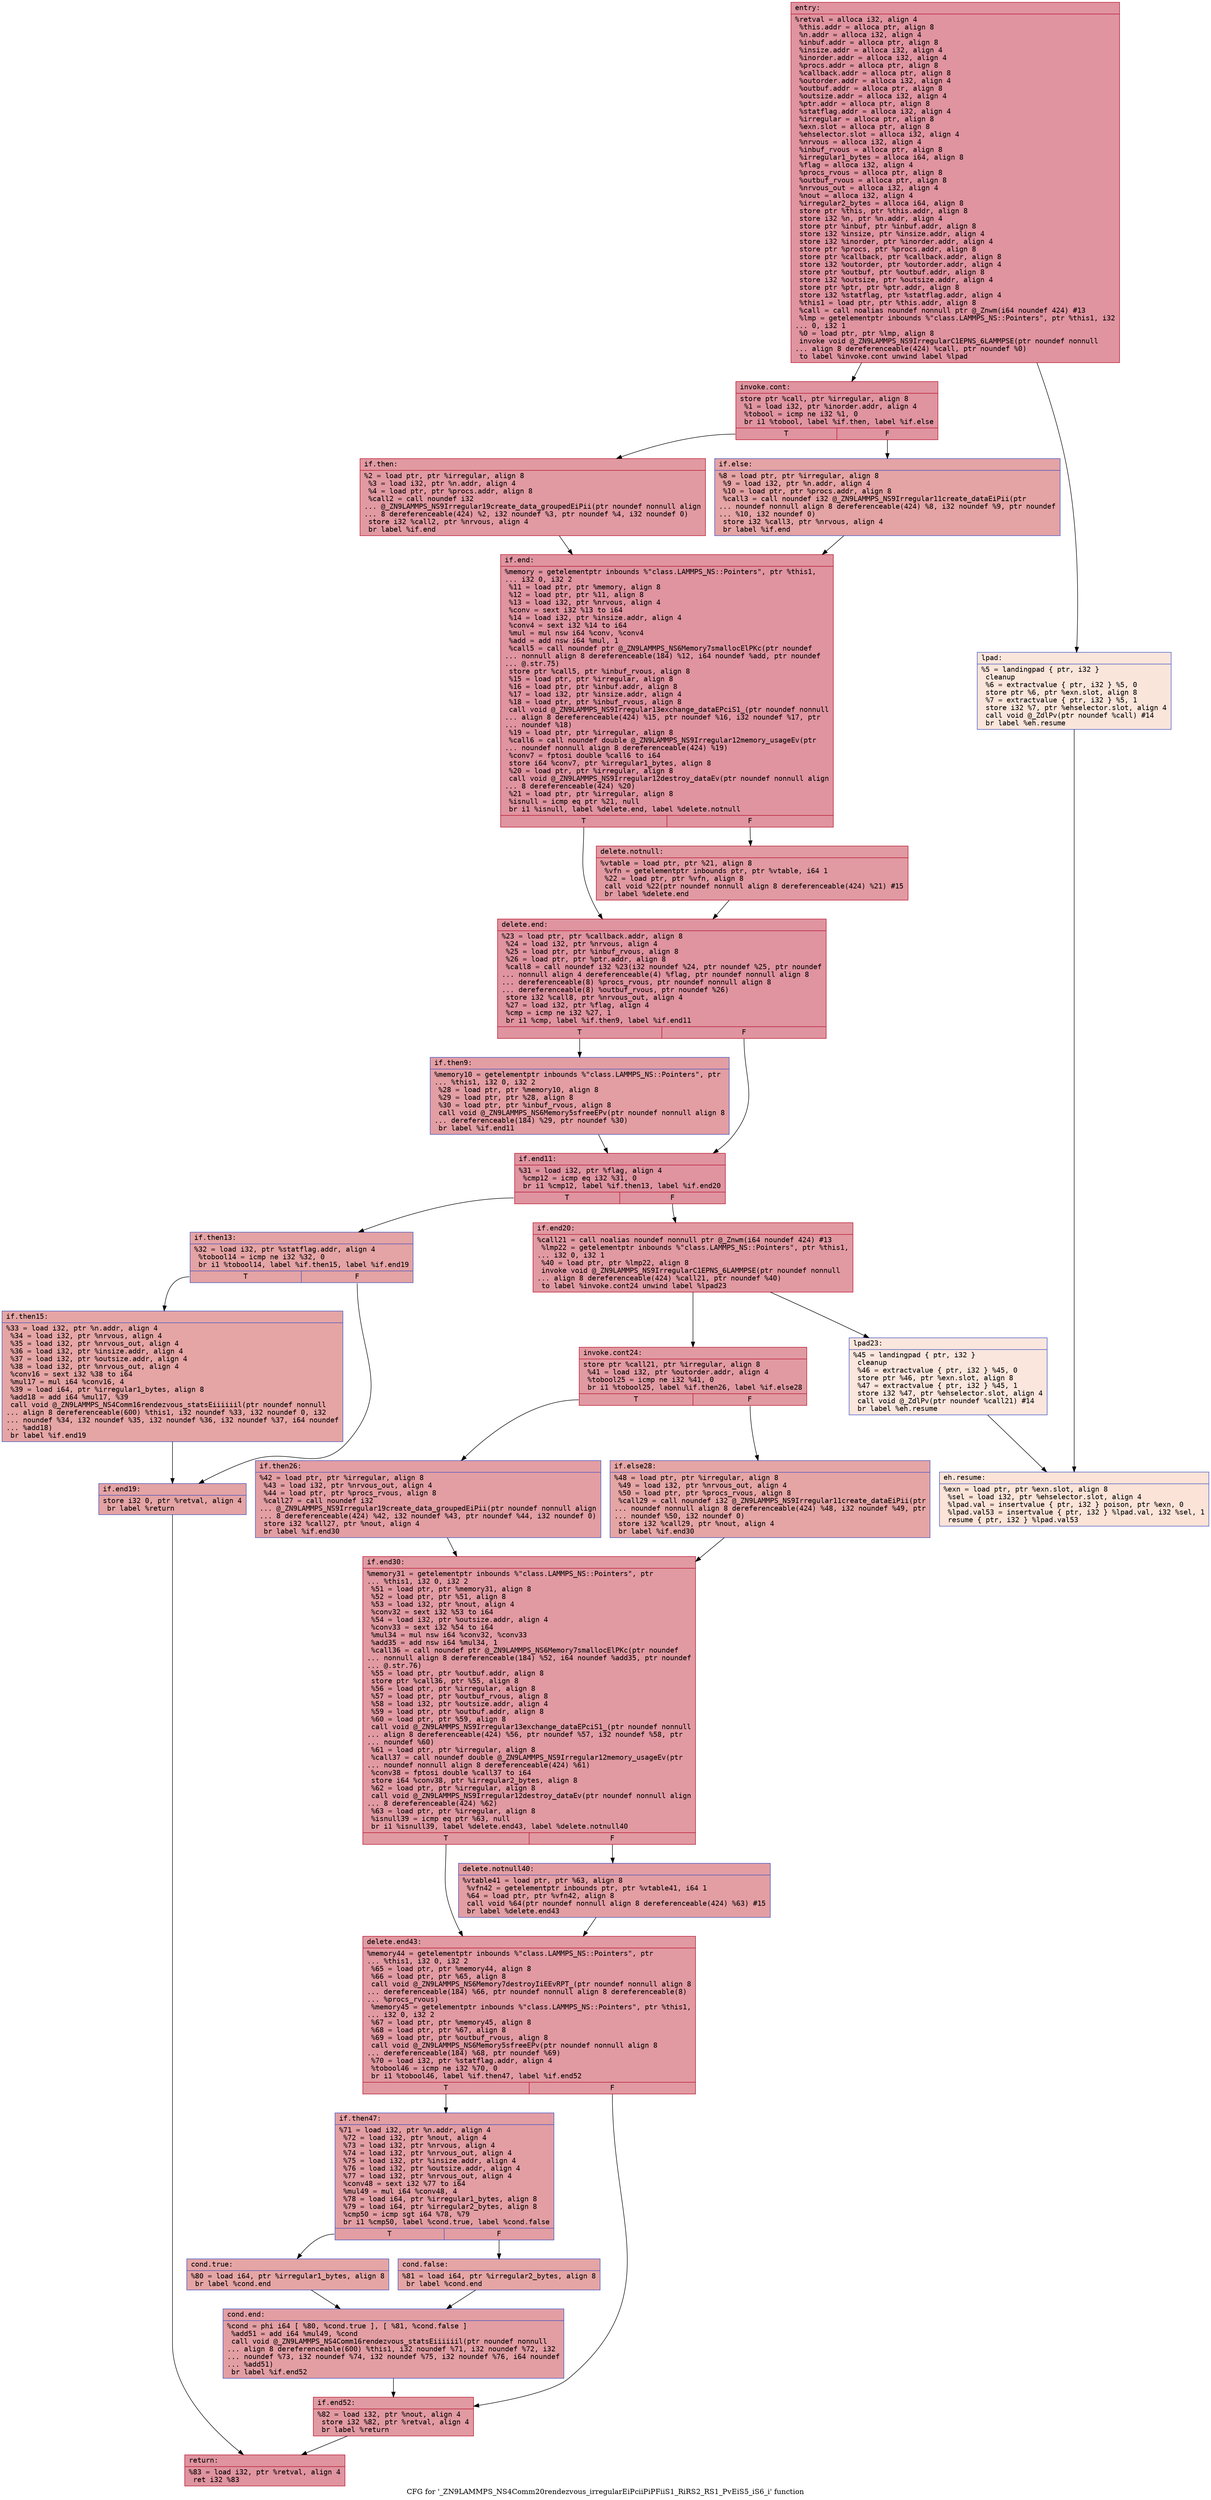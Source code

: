 digraph "CFG for '_ZN9LAMMPS_NS4Comm20rendezvous_irregularEiPciiPiPFiiS1_RiRS2_RS1_PvEiS5_iS6_i' function" {
	label="CFG for '_ZN9LAMMPS_NS4Comm20rendezvous_irregularEiPciiPiPFiiS1_RiRS2_RS1_PvEiS5_iS6_i' function";

	Node0x5626be20c9b0 [shape=record,color="#b70d28ff", style=filled, fillcolor="#b70d2870" fontname="Courier",label="{entry:\l|  %retval = alloca i32, align 4\l  %this.addr = alloca ptr, align 8\l  %n.addr = alloca i32, align 4\l  %inbuf.addr = alloca ptr, align 8\l  %insize.addr = alloca i32, align 4\l  %inorder.addr = alloca i32, align 4\l  %procs.addr = alloca ptr, align 8\l  %callback.addr = alloca ptr, align 8\l  %outorder.addr = alloca i32, align 4\l  %outbuf.addr = alloca ptr, align 8\l  %outsize.addr = alloca i32, align 4\l  %ptr.addr = alloca ptr, align 8\l  %statflag.addr = alloca i32, align 4\l  %irregular = alloca ptr, align 8\l  %exn.slot = alloca ptr, align 8\l  %ehselector.slot = alloca i32, align 4\l  %nrvous = alloca i32, align 4\l  %inbuf_rvous = alloca ptr, align 8\l  %irregular1_bytes = alloca i64, align 8\l  %flag = alloca i32, align 4\l  %procs_rvous = alloca ptr, align 8\l  %outbuf_rvous = alloca ptr, align 8\l  %nrvous_out = alloca i32, align 4\l  %nout = alloca i32, align 4\l  %irregular2_bytes = alloca i64, align 8\l  store ptr %this, ptr %this.addr, align 8\l  store i32 %n, ptr %n.addr, align 4\l  store ptr %inbuf, ptr %inbuf.addr, align 8\l  store i32 %insize, ptr %insize.addr, align 4\l  store i32 %inorder, ptr %inorder.addr, align 4\l  store ptr %procs, ptr %procs.addr, align 8\l  store ptr %callback, ptr %callback.addr, align 8\l  store i32 %outorder, ptr %outorder.addr, align 4\l  store ptr %outbuf, ptr %outbuf.addr, align 8\l  store i32 %outsize, ptr %outsize.addr, align 4\l  store ptr %ptr, ptr %ptr.addr, align 8\l  store i32 %statflag, ptr %statflag.addr, align 4\l  %this1 = load ptr, ptr %this.addr, align 8\l  %call = call noalias noundef nonnull ptr @_Znwm(i64 noundef 424) #13\l  %lmp = getelementptr inbounds %\"class.LAMMPS_NS::Pointers\", ptr %this1, i32\l... 0, i32 1\l  %0 = load ptr, ptr %lmp, align 8\l  invoke void @_ZN9LAMMPS_NS9IrregularC1EPNS_6LAMMPSE(ptr noundef nonnull\l... align 8 dereferenceable(424) %call, ptr noundef %0)\l          to label %invoke.cont unwind label %lpad\l}"];
	Node0x5626be20c9b0 -> Node0x5626be20e8d0[tooltip="entry -> invoke.cont\nProbability 100.00%" ];
	Node0x5626be20c9b0 -> Node0x5626be20e950[tooltip="entry -> lpad\nProbability 0.00%" ];
	Node0x5626be20e8d0 [shape=record,color="#b70d28ff", style=filled, fillcolor="#b70d2870" fontname="Courier",label="{invoke.cont:\l|  store ptr %call, ptr %irregular, align 8\l  %1 = load i32, ptr %inorder.addr, align 4\l  %tobool = icmp ne i32 %1, 0\l  br i1 %tobool, label %if.then, label %if.else\l|{<s0>T|<s1>F}}"];
	Node0x5626be20e8d0:s0 -> Node0x5626be20ed20[tooltip="invoke.cont -> if.then\nProbability 62.50%" ];
	Node0x5626be20e8d0:s1 -> Node0x5626be20ed70[tooltip="invoke.cont -> if.else\nProbability 37.50%" ];
	Node0x5626be20ed20 [shape=record,color="#b70d28ff", style=filled, fillcolor="#bb1b2c70" fontname="Courier",label="{if.then:\l|  %2 = load ptr, ptr %irregular, align 8\l  %3 = load i32, ptr %n.addr, align 4\l  %4 = load ptr, ptr %procs.addr, align 8\l  %call2 = call noundef i32\l... @_ZN9LAMMPS_NS9Irregular19create_data_groupedEiPii(ptr noundef nonnull align\l... 8 dereferenceable(424) %2, i32 noundef %3, ptr noundef %4, i32 noundef 0)\l  store i32 %call2, ptr %nrvous, align 4\l  br label %if.end\l}"];
	Node0x5626be20ed20 -> Node0x5626be20f2c0[tooltip="if.then -> if.end\nProbability 100.00%" ];
	Node0x5626be20e950 [shape=record,color="#3d50c3ff", style=filled, fillcolor="#f4c5ad70" fontname="Courier",label="{lpad:\l|  %5 = landingpad \{ ptr, i32 \}\l          cleanup\l  %6 = extractvalue \{ ptr, i32 \} %5, 0\l  store ptr %6, ptr %exn.slot, align 8\l  %7 = extractvalue \{ ptr, i32 \} %5, 1\l  store i32 %7, ptr %ehselector.slot, align 4\l  call void @_ZdlPv(ptr noundef %call) #14\l  br label %eh.resume\l}"];
	Node0x5626be20e950 -> Node0x5626be20f6a0[tooltip="lpad -> eh.resume\nProbability 100.00%" ];
	Node0x5626be20ed70 [shape=record,color="#3d50c3ff", style=filled, fillcolor="#c32e3170" fontname="Courier",label="{if.else:\l|  %8 = load ptr, ptr %irregular, align 8\l  %9 = load i32, ptr %n.addr, align 4\l  %10 = load ptr, ptr %procs.addr, align 8\l  %call3 = call noundef i32 @_ZN9LAMMPS_NS9Irregular11create_dataEiPii(ptr\l... noundef nonnull align 8 dereferenceable(424) %8, i32 noundef %9, ptr noundef\l... %10, i32 noundef 0)\l  store i32 %call3, ptr %nrvous, align 4\l  br label %if.end\l}"];
	Node0x5626be20ed70 -> Node0x5626be20f2c0[tooltip="if.else -> if.end\nProbability 100.00%" ];
	Node0x5626be20f2c0 [shape=record,color="#b70d28ff", style=filled, fillcolor="#b70d2870" fontname="Courier",label="{if.end:\l|  %memory = getelementptr inbounds %\"class.LAMMPS_NS::Pointers\", ptr %this1,\l... i32 0, i32 2\l  %11 = load ptr, ptr %memory, align 8\l  %12 = load ptr, ptr %11, align 8\l  %13 = load i32, ptr %nrvous, align 4\l  %conv = sext i32 %13 to i64\l  %14 = load i32, ptr %insize.addr, align 4\l  %conv4 = sext i32 %14 to i64\l  %mul = mul nsw i64 %conv, %conv4\l  %add = add nsw i64 %mul, 1\l  %call5 = call noundef ptr @_ZN9LAMMPS_NS6Memory7smallocElPKc(ptr noundef\l... nonnull align 8 dereferenceable(184) %12, i64 noundef %add, ptr noundef\l... @.str.75)\l  store ptr %call5, ptr %inbuf_rvous, align 8\l  %15 = load ptr, ptr %irregular, align 8\l  %16 = load ptr, ptr %inbuf.addr, align 8\l  %17 = load i32, ptr %insize.addr, align 4\l  %18 = load ptr, ptr %inbuf_rvous, align 8\l  call void @_ZN9LAMMPS_NS9Irregular13exchange_dataEPciS1_(ptr noundef nonnull\l... align 8 dereferenceable(424) %15, ptr noundef %16, i32 noundef %17, ptr\l... noundef %18)\l  %19 = load ptr, ptr %irregular, align 8\l  %call6 = call noundef double @_ZN9LAMMPS_NS9Irregular12memory_usageEv(ptr\l... noundef nonnull align 8 dereferenceable(424) %19)\l  %conv7 = fptosi double %call6 to i64\l  store i64 %conv7, ptr %irregular1_bytes, align 8\l  %20 = load ptr, ptr %irregular, align 8\l  call void @_ZN9LAMMPS_NS9Irregular12destroy_dataEv(ptr noundef nonnull align\l... 8 dereferenceable(424) %20)\l  %21 = load ptr, ptr %irregular, align 8\l  %isnull = icmp eq ptr %21, null\l  br i1 %isnull, label %delete.end, label %delete.notnull\l|{<s0>T|<s1>F}}"];
	Node0x5626be20f2c0:s0 -> Node0x5626be2110a0[tooltip="if.end -> delete.end\nProbability 37.50%" ];
	Node0x5626be20f2c0:s1 -> Node0x5626be211150[tooltip="if.end -> delete.notnull\nProbability 62.50%" ];
	Node0x5626be211150 [shape=record,color="#b70d28ff", style=filled, fillcolor="#bb1b2c70" fontname="Courier",label="{delete.notnull:\l|  %vtable = load ptr, ptr %21, align 8\l  %vfn = getelementptr inbounds ptr, ptr %vtable, i64 1\l  %22 = load ptr, ptr %vfn, align 8\l  call void %22(ptr noundef nonnull align 8 dereferenceable(424) %21) #15\l  br label %delete.end\l}"];
	Node0x5626be211150 -> Node0x5626be2110a0[tooltip="delete.notnull -> delete.end\nProbability 100.00%" ];
	Node0x5626be2110a0 [shape=record,color="#b70d28ff", style=filled, fillcolor="#b70d2870" fontname="Courier",label="{delete.end:\l|  %23 = load ptr, ptr %callback.addr, align 8\l  %24 = load i32, ptr %nrvous, align 4\l  %25 = load ptr, ptr %inbuf_rvous, align 8\l  %26 = load ptr, ptr %ptr.addr, align 8\l  %call8 = call noundef i32 %23(i32 noundef %24, ptr noundef %25, ptr noundef\l... nonnull align 4 dereferenceable(4) %flag, ptr noundef nonnull align 8\l... dereferenceable(8) %procs_rvous, ptr noundef nonnull align 8\l... dereferenceable(8) %outbuf_rvous, ptr noundef %26)\l  store i32 %call8, ptr %nrvous_out, align 4\l  %27 = load i32, ptr %flag, align 4\l  %cmp = icmp ne i32 %27, 1\l  br i1 %cmp, label %if.then9, label %if.end11\l|{<s0>T|<s1>F}}"];
	Node0x5626be2110a0:s0 -> Node0x5626be211bf0[tooltip="delete.end -> if.then9\nProbability 50.00%" ];
	Node0x5626be2110a0:s1 -> Node0x5626be211c40[tooltip="delete.end -> if.end11\nProbability 50.00%" ];
	Node0x5626be211bf0 [shape=record,color="#3d50c3ff", style=filled, fillcolor="#be242e70" fontname="Courier",label="{if.then9:\l|  %memory10 = getelementptr inbounds %\"class.LAMMPS_NS::Pointers\", ptr\l... %this1, i32 0, i32 2\l  %28 = load ptr, ptr %memory10, align 8\l  %29 = load ptr, ptr %28, align 8\l  %30 = load ptr, ptr %inbuf_rvous, align 8\l  call void @_ZN9LAMMPS_NS6Memory5sfreeEPv(ptr noundef nonnull align 8\l... dereferenceable(184) %29, ptr noundef %30)\l  br label %if.end11\l}"];
	Node0x5626be211bf0 -> Node0x5626be211c40[tooltip="if.then9 -> if.end11\nProbability 100.00%" ];
	Node0x5626be211c40 [shape=record,color="#b70d28ff", style=filled, fillcolor="#b70d2870" fontname="Courier",label="{if.end11:\l|  %31 = load i32, ptr %flag, align 4\l  %cmp12 = icmp eq i32 %31, 0\l  br i1 %cmp12, label %if.then13, label %if.end20\l|{<s0>T|<s1>F}}"];
	Node0x5626be211c40:s0 -> Node0x5626be212310[tooltip="if.end11 -> if.then13\nProbability 37.50%" ];
	Node0x5626be211c40:s1 -> Node0x5626be212360[tooltip="if.end11 -> if.end20\nProbability 62.50%" ];
	Node0x5626be212310 [shape=record,color="#3d50c3ff", style=filled, fillcolor="#c32e3170" fontname="Courier",label="{if.then13:\l|  %32 = load i32, ptr %statflag.addr, align 4\l  %tobool14 = icmp ne i32 %32, 0\l  br i1 %tobool14, label %if.then15, label %if.end19\l|{<s0>T|<s1>F}}"];
	Node0x5626be212310:s0 -> Node0x5626be2125a0[tooltip="if.then13 -> if.then15\nProbability 62.50%" ];
	Node0x5626be212310:s1 -> Node0x5626be212620[tooltip="if.then13 -> if.end19\nProbability 37.50%" ];
	Node0x5626be2125a0 [shape=record,color="#3d50c3ff", style=filled, fillcolor="#c5333470" fontname="Courier",label="{if.then15:\l|  %33 = load i32, ptr %n.addr, align 4\l  %34 = load i32, ptr %nrvous, align 4\l  %35 = load i32, ptr %nrvous_out, align 4\l  %36 = load i32, ptr %insize.addr, align 4\l  %37 = load i32, ptr %outsize.addr, align 4\l  %38 = load i32, ptr %nrvous_out, align 4\l  %conv16 = sext i32 %38 to i64\l  %mul17 = mul i64 %conv16, 4\l  %39 = load i64, ptr %irregular1_bytes, align 8\l  %add18 = add i64 %mul17, %39\l  call void @_ZN9LAMMPS_NS4Comm16rendezvous_statsEiiiiiil(ptr noundef nonnull\l... align 8 dereferenceable(600) %this1, i32 noundef %33, i32 noundef 0, i32\l... noundef %34, i32 noundef %35, i32 noundef %36, i32 noundef %37, i64 noundef\l... %add18)\l  br label %if.end19\l}"];
	Node0x5626be2125a0 -> Node0x5626be212620[tooltip="if.then15 -> if.end19\nProbability 100.00%" ];
	Node0x5626be212620 [shape=record,color="#3d50c3ff", style=filled, fillcolor="#c32e3170" fontname="Courier",label="{if.end19:\l|  store i32 0, ptr %retval, align 4\l  br label %return\l}"];
	Node0x5626be212620 -> Node0x5626be2141e0[tooltip="if.end19 -> return\nProbability 100.00%" ];
	Node0x5626be212360 [shape=record,color="#b70d28ff", style=filled, fillcolor="#bb1b2c70" fontname="Courier",label="{if.end20:\l|  %call21 = call noalias noundef nonnull ptr @_Znwm(i64 noundef 424) #13\l  %lmp22 = getelementptr inbounds %\"class.LAMMPS_NS::Pointers\", ptr %this1,\l... i32 0, i32 1\l  %40 = load ptr, ptr %lmp22, align 8\l  invoke void @_ZN9LAMMPS_NS9IrregularC1EPNS_6LAMMPSE(ptr noundef nonnull\l... align 8 dereferenceable(424) %call21, ptr noundef %40)\l          to label %invoke.cont24 unwind label %lpad23\l}"];
	Node0x5626be212360 -> Node0x5626be214510[tooltip="if.end20 -> invoke.cont24\nProbability 100.00%" ];
	Node0x5626be212360 -> Node0x5626be214560[tooltip="if.end20 -> lpad23\nProbability 0.00%" ];
	Node0x5626be214510 [shape=record,color="#b70d28ff", style=filled, fillcolor="#bb1b2c70" fontname="Courier",label="{invoke.cont24:\l|  store ptr %call21, ptr %irregular, align 8\l  %41 = load i32, ptr %outorder.addr, align 4\l  %tobool25 = icmp ne i32 %41, 0\l  br i1 %tobool25, label %if.then26, label %if.else28\l|{<s0>T|<s1>F}}"];
	Node0x5626be214510:s0 -> Node0x5626be214910[tooltip="invoke.cont24 -> if.then26\nProbability 62.50%" ];
	Node0x5626be214510:s1 -> Node0x5626be214960[tooltip="invoke.cont24 -> if.else28\nProbability 37.50%" ];
	Node0x5626be214910 [shape=record,color="#3d50c3ff", style=filled, fillcolor="#be242e70" fontname="Courier",label="{if.then26:\l|  %42 = load ptr, ptr %irregular, align 8\l  %43 = load i32, ptr %nrvous_out, align 4\l  %44 = load ptr, ptr %procs_rvous, align 8\l  %call27 = call noundef i32\l... @_ZN9LAMMPS_NS9Irregular19create_data_groupedEiPii(ptr noundef nonnull align\l... 8 dereferenceable(424) %42, i32 noundef %43, ptr noundef %44, i32 noundef 0)\l  store i32 %call27, ptr %nout, align 4\l  br label %if.end30\l}"];
	Node0x5626be214910 -> Node0x5626be214ed0[tooltip="if.then26 -> if.end30\nProbability 100.00%" ];
	Node0x5626be214560 [shape=record,color="#3d50c3ff", style=filled, fillcolor="#f3c7b170" fontname="Courier",label="{lpad23:\l|  %45 = landingpad \{ ptr, i32 \}\l          cleanup\l  %46 = extractvalue \{ ptr, i32 \} %45, 0\l  store ptr %46, ptr %exn.slot, align 8\l  %47 = extractvalue \{ ptr, i32 \} %45, 1\l  store i32 %47, ptr %ehselector.slot, align 4\l  call void @_ZdlPv(ptr noundef %call21) #14\l  br label %eh.resume\l}"];
	Node0x5626be214560 -> Node0x5626be20f6a0[tooltip="lpad23 -> eh.resume\nProbability 100.00%" ];
	Node0x5626be214960 [shape=record,color="#3d50c3ff", style=filled, fillcolor="#c5333470" fontname="Courier",label="{if.else28:\l|  %48 = load ptr, ptr %irregular, align 8\l  %49 = load i32, ptr %nrvous_out, align 4\l  %50 = load ptr, ptr %procs_rvous, align 8\l  %call29 = call noundef i32 @_ZN9LAMMPS_NS9Irregular11create_dataEiPii(ptr\l... noundef nonnull align 8 dereferenceable(424) %48, i32 noundef %49, ptr\l... noundef %50, i32 noundef 0)\l  store i32 %call29, ptr %nout, align 4\l  br label %if.end30\l}"];
	Node0x5626be214960 -> Node0x5626be214ed0[tooltip="if.else28 -> if.end30\nProbability 100.00%" ];
	Node0x5626be214ed0 [shape=record,color="#b70d28ff", style=filled, fillcolor="#bb1b2c70" fontname="Courier",label="{if.end30:\l|  %memory31 = getelementptr inbounds %\"class.LAMMPS_NS::Pointers\", ptr\l... %this1, i32 0, i32 2\l  %51 = load ptr, ptr %memory31, align 8\l  %52 = load ptr, ptr %51, align 8\l  %53 = load i32, ptr %nout, align 4\l  %conv32 = sext i32 %53 to i64\l  %54 = load i32, ptr %outsize.addr, align 4\l  %conv33 = sext i32 %54 to i64\l  %mul34 = mul nsw i64 %conv32, %conv33\l  %add35 = add nsw i64 %mul34, 1\l  %call36 = call noundef ptr @_ZN9LAMMPS_NS6Memory7smallocElPKc(ptr noundef\l... nonnull align 8 dereferenceable(184) %52, i64 noundef %add35, ptr noundef\l... @.str.76)\l  %55 = load ptr, ptr %outbuf.addr, align 8\l  store ptr %call36, ptr %55, align 8\l  %56 = load ptr, ptr %irregular, align 8\l  %57 = load ptr, ptr %outbuf_rvous, align 8\l  %58 = load i32, ptr %outsize.addr, align 4\l  %59 = load ptr, ptr %outbuf.addr, align 8\l  %60 = load ptr, ptr %59, align 8\l  call void @_ZN9LAMMPS_NS9Irregular13exchange_dataEPciS1_(ptr noundef nonnull\l... align 8 dereferenceable(424) %56, ptr noundef %57, i32 noundef %58, ptr\l... noundef %60)\l  %61 = load ptr, ptr %irregular, align 8\l  %call37 = call noundef double @_ZN9LAMMPS_NS9Irregular12memory_usageEv(ptr\l... noundef nonnull align 8 dereferenceable(424) %61)\l  %conv38 = fptosi double %call37 to i64\l  store i64 %conv38, ptr %irregular2_bytes, align 8\l  %62 = load ptr, ptr %irregular, align 8\l  call void @_ZN9LAMMPS_NS9Irregular12destroy_dataEv(ptr noundef nonnull align\l... 8 dereferenceable(424) %62)\l  %63 = load ptr, ptr %irregular, align 8\l  %isnull39 = icmp eq ptr %63, null\l  br i1 %isnull39, label %delete.end43, label %delete.notnull40\l|{<s0>T|<s1>F}}"];
	Node0x5626be214ed0:s0 -> Node0x5626be20f6f0[tooltip="if.end30 -> delete.end43\nProbability 37.50%" ];
	Node0x5626be214ed0:s1 -> Node0x5626be20f770[tooltip="if.end30 -> delete.notnull40\nProbability 62.50%" ];
	Node0x5626be20f770 [shape=record,color="#3d50c3ff", style=filled, fillcolor="#be242e70" fontname="Courier",label="{delete.notnull40:\l|  %vtable41 = load ptr, ptr %63, align 8\l  %vfn42 = getelementptr inbounds ptr, ptr %vtable41, i64 1\l  %64 = load ptr, ptr %vfn42, align 8\l  call void %64(ptr noundef nonnull align 8 dereferenceable(424) %63) #15\l  br label %delete.end43\l}"];
	Node0x5626be20f770 -> Node0x5626be20f6f0[tooltip="delete.notnull40 -> delete.end43\nProbability 100.00%" ];
	Node0x5626be20f6f0 [shape=record,color="#b70d28ff", style=filled, fillcolor="#bb1b2c70" fontname="Courier",label="{delete.end43:\l|  %memory44 = getelementptr inbounds %\"class.LAMMPS_NS::Pointers\", ptr\l... %this1, i32 0, i32 2\l  %65 = load ptr, ptr %memory44, align 8\l  %66 = load ptr, ptr %65, align 8\l  call void @_ZN9LAMMPS_NS6Memory7destroyIiEEvRPT_(ptr noundef nonnull align 8\l... dereferenceable(184) %66, ptr noundef nonnull align 8 dereferenceable(8)\l... %procs_rvous)\l  %memory45 = getelementptr inbounds %\"class.LAMMPS_NS::Pointers\", ptr %this1,\l... i32 0, i32 2\l  %67 = load ptr, ptr %memory45, align 8\l  %68 = load ptr, ptr %67, align 8\l  %69 = load ptr, ptr %outbuf_rvous, align 8\l  call void @_ZN9LAMMPS_NS6Memory5sfreeEPv(ptr noundef nonnull align 8\l... dereferenceable(184) %68, ptr noundef %69)\l  %70 = load i32, ptr %statflag.addr, align 4\l  %tobool46 = icmp ne i32 %70, 0\l  br i1 %tobool46, label %if.then47, label %if.end52\l|{<s0>T|<s1>F}}"];
	Node0x5626be20f6f0:s0 -> Node0x5626be218400[tooltip="delete.end43 -> if.then47\nProbability 62.50%" ];
	Node0x5626be20f6f0:s1 -> Node0x5626be218450[tooltip="delete.end43 -> if.end52\nProbability 37.50%" ];
	Node0x5626be218400 [shape=record,color="#3d50c3ff", style=filled, fillcolor="#be242e70" fontname="Courier",label="{if.then47:\l|  %71 = load i32, ptr %n.addr, align 4\l  %72 = load i32, ptr %nout, align 4\l  %73 = load i32, ptr %nrvous, align 4\l  %74 = load i32, ptr %nrvous_out, align 4\l  %75 = load i32, ptr %insize.addr, align 4\l  %76 = load i32, ptr %outsize.addr, align 4\l  %77 = load i32, ptr %nrvous_out, align 4\l  %conv48 = sext i32 %77 to i64\l  %mul49 = mul i64 %conv48, 4\l  %78 = load i64, ptr %irregular1_bytes, align 8\l  %79 = load i64, ptr %irregular2_bytes, align 8\l  %cmp50 = icmp sgt i64 %78, %79\l  br i1 %cmp50, label %cond.true, label %cond.false\l|{<s0>T|<s1>F}}"];
	Node0x5626be218400:s0 -> Node0x5626be218c70[tooltip="if.then47 -> cond.true\nProbability 50.00%" ];
	Node0x5626be218400:s1 -> Node0x5626be218cc0[tooltip="if.then47 -> cond.false\nProbability 50.00%" ];
	Node0x5626be218c70 [shape=record,color="#3d50c3ff", style=filled, fillcolor="#c5333470" fontname="Courier",label="{cond.true:\l|  %80 = load i64, ptr %irregular1_bytes, align 8\l  br label %cond.end\l}"];
	Node0x5626be218c70 -> Node0x5626be218f00[tooltip="cond.true -> cond.end\nProbability 100.00%" ];
	Node0x5626be218cc0 [shape=record,color="#3d50c3ff", style=filled, fillcolor="#c5333470" fontname="Courier",label="{cond.false:\l|  %81 = load i64, ptr %irregular2_bytes, align 8\l  br label %cond.end\l}"];
	Node0x5626be218cc0 -> Node0x5626be218f00[tooltip="cond.false -> cond.end\nProbability 100.00%" ];
	Node0x5626be218f00 [shape=record,color="#3d50c3ff", style=filled, fillcolor="#be242e70" fontname="Courier",label="{cond.end:\l|  %cond = phi i64 [ %80, %cond.true ], [ %81, %cond.false ]\l  %add51 = add i64 %mul49, %cond\l  call void @_ZN9LAMMPS_NS4Comm16rendezvous_statsEiiiiiil(ptr noundef nonnull\l... align 8 dereferenceable(600) %this1, i32 noundef %71, i32 noundef %72, i32\l... noundef %73, i32 noundef %74, i32 noundef %75, i32 noundef %76, i64 noundef\l... %add51)\l  br label %if.end52\l}"];
	Node0x5626be218f00 -> Node0x5626be218450[tooltip="cond.end -> if.end52\nProbability 100.00%" ];
	Node0x5626be218450 [shape=record,color="#b70d28ff", style=filled, fillcolor="#bb1b2c70" fontname="Courier",label="{if.end52:\l|  %82 = load i32, ptr %nout, align 4\l  store i32 %82, ptr %retval, align 4\l  br label %return\l}"];
	Node0x5626be218450 -> Node0x5626be2141e0[tooltip="if.end52 -> return\nProbability 100.00%" ];
	Node0x5626be2141e0 [shape=record,color="#b70d28ff", style=filled, fillcolor="#b70d2870" fontname="Courier",label="{return:\l|  %83 = load i32, ptr %retval, align 4\l  ret i32 %83\l}"];
	Node0x5626be20f6a0 [shape=record,color="#3d50c3ff", style=filled, fillcolor="#f6bfa670" fontname="Courier",label="{eh.resume:\l|  %exn = load ptr, ptr %exn.slot, align 8\l  %sel = load i32, ptr %ehselector.slot, align 4\l  %lpad.val = insertvalue \{ ptr, i32 \} poison, ptr %exn, 0\l  %lpad.val53 = insertvalue \{ ptr, i32 \} %lpad.val, i32 %sel, 1\l  resume \{ ptr, i32 \} %lpad.val53\l}"];
}
